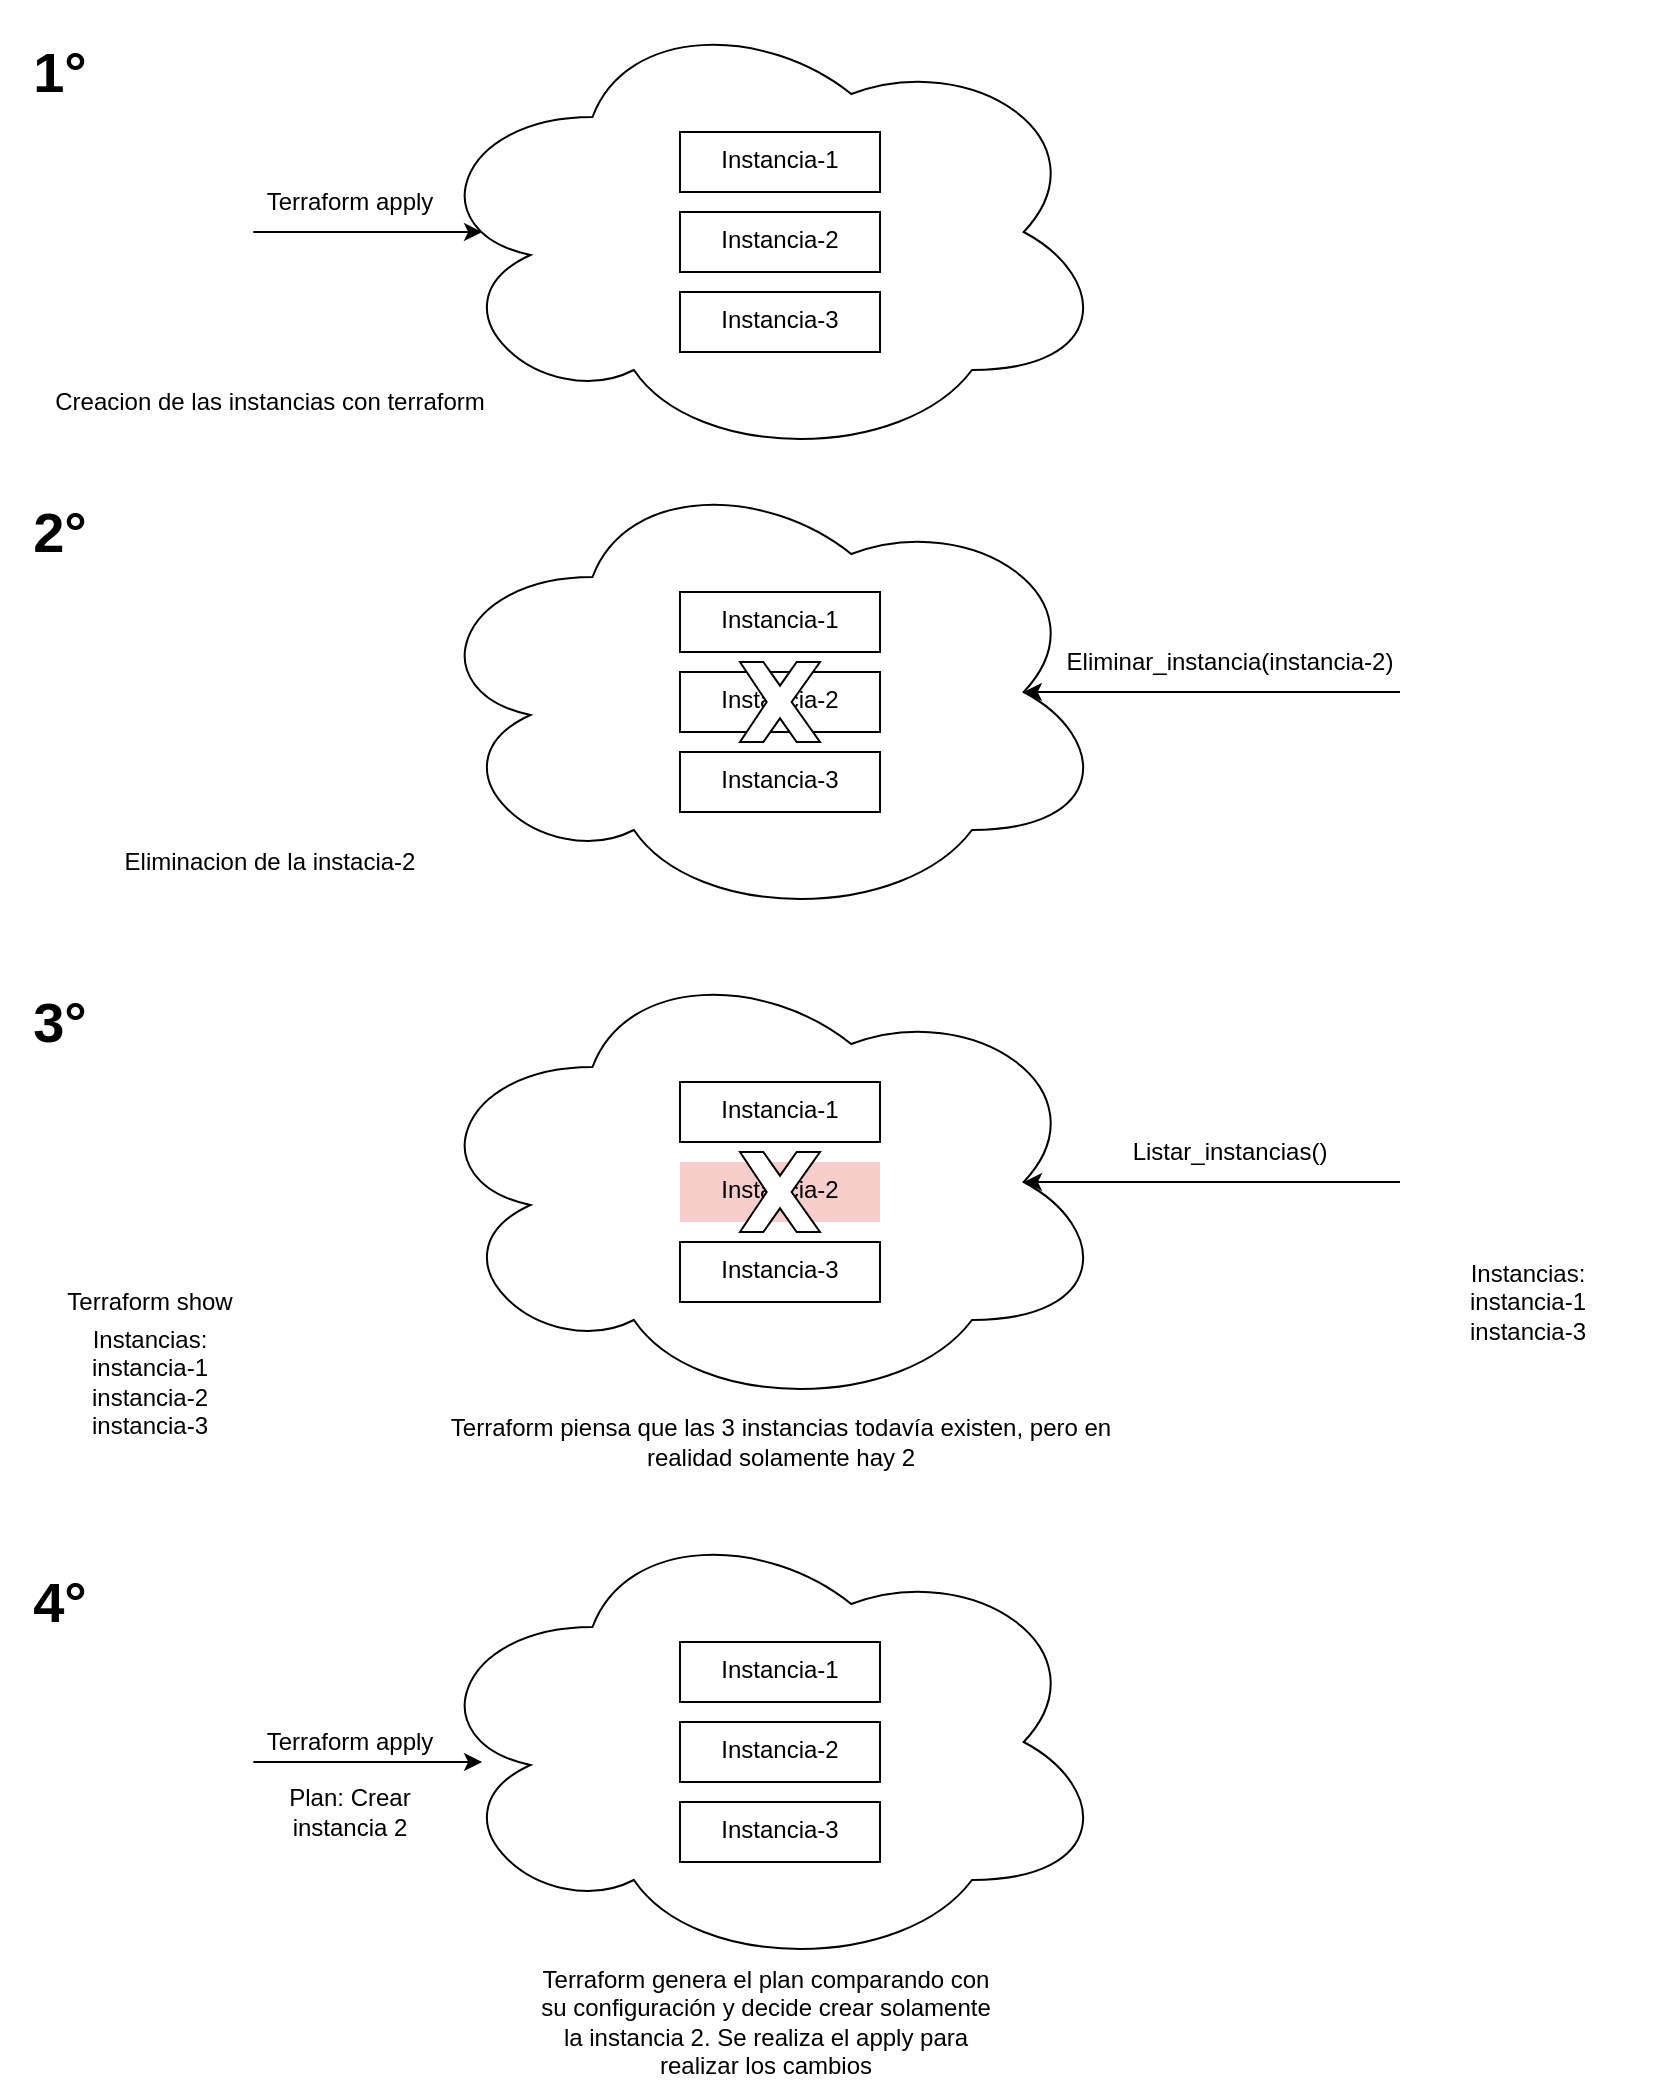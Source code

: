 <mxfile version="24.2.7" type="device">
  <diagram name="Página-1" id="dB7JqkXyVcTINC_SE0mV">
    <mxGraphModel dx="1434" dy="1915" grid="1" gridSize="10" guides="1" tooltips="1" connect="1" arrows="1" fold="1" page="1" pageScale="1" pageWidth="827" pageHeight="1169" math="0" shadow="0">
      <root>
        <mxCell id="0" />
        <mxCell id="1" parent="0" />
        <mxCell id="V6N0SOcj93QmPqJnqtqw-1" value="" style="shape=image;verticalLabelPosition=bottom;labelBackgroundColor=default;verticalAlign=top;aspect=fixed;imageAspect=0;image=https://www.aviator.co/blog/wp-content/uploads/2023/01/terraform.png;" vertex="1" parent="1">
          <mxGeometry x="70" y="-1080" width="106.64" height="80" as="geometry" />
        </mxCell>
        <mxCell id="V6N0SOcj93QmPqJnqtqw-2" value="" style="ellipse;shape=cloud;whiteSpace=wrap;html=1;" vertex="1" parent="1">
          <mxGeometry x="260" y="-1155" width="345" height="230" as="geometry" />
        </mxCell>
        <mxCell id="V6N0SOcj93QmPqJnqtqw-4" value="Instancia-1&lt;div&gt;&lt;br&gt;&lt;/div&gt;" style="html=1;whiteSpace=wrap;verticalAlign=top;" vertex="1" parent="1">
          <mxGeometry x="390" y="-1090" width="100" height="30" as="geometry" />
        </mxCell>
        <mxCell id="V6N0SOcj93QmPqJnqtqw-5" value="Instancia-2&lt;div&gt;&lt;br&gt;&lt;/div&gt;" style="html=1;whiteSpace=wrap;verticalAlign=top;" vertex="1" parent="1">
          <mxGeometry x="390" y="-1050" width="100" height="30" as="geometry" />
        </mxCell>
        <mxCell id="V6N0SOcj93QmPqJnqtqw-6" value="Instancia-3" style="html=1;whiteSpace=wrap;verticalAlign=top;" vertex="1" parent="1">
          <mxGeometry x="390" y="-1010" width="100" height="30" as="geometry" />
        </mxCell>
        <mxCell id="V6N0SOcj93QmPqJnqtqw-7" value="" style="endArrow=classic;html=1;rounded=0;exitX=1;exitY=0.5;exitDx=0;exitDy=0;entryX=0.09;entryY=0.5;entryDx=0;entryDy=0;entryPerimeter=0;" edge="1" parent="1" source="V6N0SOcj93QmPqJnqtqw-1" target="V6N0SOcj93QmPqJnqtqw-2">
          <mxGeometry width="50" height="50" relative="1" as="geometry">
            <mxPoint x="360" y="-1090" as="sourcePoint" />
            <mxPoint x="410" y="-1140" as="targetPoint" />
          </mxGeometry>
        </mxCell>
        <mxCell id="V6N0SOcj93QmPqJnqtqw-8" value="Terraform apply" style="text;html=1;align=center;verticalAlign=middle;whiteSpace=wrap;rounded=0;" vertex="1" parent="1">
          <mxGeometry x="170" y="-1070" width="110" height="30" as="geometry" />
        </mxCell>
        <mxCell id="V6N0SOcj93QmPqJnqtqw-9" value="&lt;b style=&quot;font-size: 28px;&quot;&gt;1°&lt;/b&gt;" style="text;html=1;align=center;verticalAlign=middle;whiteSpace=wrap;rounded=0;fontSize=28;" vertex="1" parent="1">
          <mxGeometry x="50" y="-1140" width="60" height="40" as="geometry" />
        </mxCell>
        <mxCell id="V6N0SOcj93QmPqJnqtqw-10" value="Creacion de las instancias con terraform" style="text;html=1;align=center;verticalAlign=middle;whiteSpace=wrap;rounded=0;" vertex="1" parent="1">
          <mxGeometry x="70" y="-970" width="230" height="30" as="geometry" />
        </mxCell>
        <mxCell id="V6N0SOcj93QmPqJnqtqw-11" value="" style="shape=image;verticalLabelPosition=bottom;labelBackgroundColor=default;verticalAlign=top;aspect=fixed;imageAspect=0;image=https://www.aviator.co/blog/wp-content/uploads/2023/01/terraform.png;" vertex="1" parent="1">
          <mxGeometry x="70" y="-850" width="106.64" height="80" as="geometry" />
        </mxCell>
        <mxCell id="V6N0SOcj93QmPqJnqtqw-12" value="" style="ellipse;shape=cloud;whiteSpace=wrap;html=1;" vertex="1" parent="1">
          <mxGeometry x="260" y="-925" width="345" height="230" as="geometry" />
        </mxCell>
        <mxCell id="V6N0SOcj93QmPqJnqtqw-13" value="Instancia-1&lt;div&gt;&lt;br&gt;&lt;/div&gt;" style="html=1;whiteSpace=wrap;verticalAlign=top;" vertex="1" parent="1">
          <mxGeometry x="390" y="-860" width="100" height="30" as="geometry" />
        </mxCell>
        <mxCell id="V6N0SOcj93QmPqJnqtqw-14" value="Instancia-2&lt;div&gt;&lt;br&gt;&lt;/div&gt;" style="html=1;whiteSpace=wrap;verticalAlign=top;" vertex="1" parent="1">
          <mxGeometry x="390" y="-820" width="100" height="30" as="geometry" />
        </mxCell>
        <mxCell id="V6N0SOcj93QmPqJnqtqw-15" value="Instancia-3" style="html=1;whiteSpace=wrap;verticalAlign=top;" vertex="1" parent="1">
          <mxGeometry x="390" y="-780" width="100" height="30" as="geometry" />
        </mxCell>
        <mxCell id="V6N0SOcj93QmPqJnqtqw-18" value="&lt;b style=&quot;font-size: 28px;&quot;&gt;2°&lt;/b&gt;" style="text;html=1;align=center;verticalAlign=middle;whiteSpace=wrap;rounded=0;fontSize=28;" vertex="1" parent="1">
          <mxGeometry x="50" y="-910" width="60" height="40" as="geometry" />
        </mxCell>
        <mxCell id="V6N0SOcj93QmPqJnqtqw-19" value="Eliminacion de la instacia-2" style="text;html=1;align=center;verticalAlign=middle;whiteSpace=wrap;rounded=0;" vertex="1" parent="1">
          <mxGeometry x="70" y="-740" width="230" height="30" as="geometry" />
        </mxCell>
        <mxCell id="V6N0SOcj93QmPqJnqtqw-21" value="" style="shape=image;html=1;verticalAlign=top;verticalLabelPosition=bottom;labelBackgroundColor=#ffffff;imageAspect=0;aspect=fixed;image=https://cdn4.iconfinder.com/data/icons/scripting-and-programming-languages/512/660277-Python_logo-128.png" vertex="1" parent="1">
          <mxGeometry x="750" y="-874" width="128" height="128" as="geometry" />
        </mxCell>
        <mxCell id="V6N0SOcj93QmPqJnqtqw-22" value="" style="endArrow=classic;html=1;rounded=0;exitX=0;exitY=0.5;exitDx=0;exitDy=0;entryX=0.875;entryY=0.5;entryDx=0;entryDy=0;entryPerimeter=0;" edge="1" parent="1" source="V6N0SOcj93QmPqJnqtqw-21" target="V6N0SOcj93QmPqJnqtqw-12">
          <mxGeometry width="50" height="50" relative="1" as="geometry">
            <mxPoint x="360" y="-790" as="sourcePoint" />
            <mxPoint x="410" y="-840" as="targetPoint" />
          </mxGeometry>
        </mxCell>
        <mxCell id="V6N0SOcj93QmPqJnqtqw-23" value="Eliminar_instancia(instancia-2)" style="text;html=1;align=center;verticalAlign=middle;whiteSpace=wrap;rounded=0;" vertex="1" parent="1">
          <mxGeometry x="580" y="-840" width="170" height="30" as="geometry" />
        </mxCell>
        <mxCell id="V6N0SOcj93QmPqJnqtqw-26" value="" style="verticalLabelPosition=bottom;verticalAlign=top;html=1;shape=mxgraph.basic.x" vertex="1" parent="1">
          <mxGeometry x="420" y="-825" width="40" height="40" as="geometry" />
        </mxCell>
        <mxCell id="V6N0SOcj93QmPqJnqtqw-27" value="" style="shape=image;verticalLabelPosition=bottom;labelBackgroundColor=default;verticalAlign=top;aspect=fixed;imageAspect=0;image=https://www.aviator.co/blog/wp-content/uploads/2023/01/terraform.png;" vertex="1" parent="1">
          <mxGeometry x="70" y="-605" width="106.64" height="80" as="geometry" />
        </mxCell>
        <mxCell id="V6N0SOcj93QmPqJnqtqw-33" value="Terraform show" style="text;html=1;align=center;verticalAlign=middle;whiteSpace=wrap;rounded=0;" vertex="1" parent="1">
          <mxGeometry x="70" y="-520" width="110" height="30" as="geometry" />
        </mxCell>
        <mxCell id="V6N0SOcj93QmPqJnqtqw-34" value="&lt;b style=&quot;font-size: 28px;&quot;&gt;3°&lt;/b&gt;" style="text;html=1;align=center;verticalAlign=middle;whiteSpace=wrap;rounded=0;fontSize=28;" vertex="1" parent="1">
          <mxGeometry x="50" y="-665" width="60" height="40" as="geometry" />
        </mxCell>
        <mxCell id="V6N0SOcj93QmPqJnqtqw-35" value="Terraform piensa que las 3 instancias todavía existen, pero en realidad solamente hay 2" style="text;html=1;align=center;verticalAlign=middle;whiteSpace=wrap;rounded=0;" vertex="1" parent="1">
          <mxGeometry x="258.75" y="-450" width="362.5" height="30" as="geometry" />
        </mxCell>
        <mxCell id="V6N0SOcj93QmPqJnqtqw-36" value="Instancias:&lt;br&gt;instancia-1&lt;div&gt;instancia-2&lt;/div&gt;&lt;div&gt;instancia-3&lt;/div&gt;" style="text;html=1;align=center;verticalAlign=middle;whiteSpace=wrap;rounded=0;" vertex="1" parent="1">
          <mxGeometry x="70" y="-480" width="110" height="30" as="geometry" />
        </mxCell>
        <mxCell id="V6N0SOcj93QmPqJnqtqw-37" value="" style="shape=image;verticalLabelPosition=bottom;labelBackgroundColor=default;verticalAlign=top;aspect=fixed;imageAspect=0;image=https://www.aviator.co/blog/wp-content/uploads/2023/01/terraform.png;" vertex="1" parent="1">
          <mxGeometry x="70" y="-315" width="106.64" height="80" as="geometry" />
        </mxCell>
        <mxCell id="V6N0SOcj93QmPqJnqtqw-41" value="" style="endArrow=classic;html=1;rounded=0;exitX=1;exitY=0.5;exitDx=0;exitDy=0;entryX=0.09;entryY=0.5;entryDx=0;entryDy=0;entryPerimeter=0;" edge="1" parent="1" source="V6N0SOcj93QmPqJnqtqw-37">
          <mxGeometry width="50" height="50" relative="1" as="geometry">
            <mxPoint x="360" y="-325" as="sourcePoint" />
            <mxPoint x="291.05" y="-275" as="targetPoint" />
          </mxGeometry>
        </mxCell>
        <mxCell id="V6N0SOcj93QmPqJnqtqw-42" value="Terraform apply" style="text;html=1;align=center;verticalAlign=middle;whiteSpace=wrap;rounded=0;" vertex="1" parent="1">
          <mxGeometry x="170" y="-300" width="110" height="30" as="geometry" />
        </mxCell>
        <mxCell id="V6N0SOcj93QmPqJnqtqw-43" value="&lt;b style=&quot;font-size: 28px;&quot;&gt;4°&lt;/b&gt;" style="text;html=1;align=center;verticalAlign=middle;whiteSpace=wrap;rounded=0;fontSize=28;" vertex="1" parent="1">
          <mxGeometry x="50" y="-375" width="60" height="40" as="geometry" />
        </mxCell>
        <mxCell id="V6N0SOcj93QmPqJnqtqw-44" value="Terraform genera el plan comparando con su configuración y decide crear solamente la instancia 2. Se realiza el apply para realizar los cambios" style="text;html=1;align=center;verticalAlign=middle;whiteSpace=wrap;rounded=0;" vertex="1" parent="1">
          <mxGeometry x="317.5" y="-160" width="230" height="30" as="geometry" />
        </mxCell>
        <mxCell id="V6N0SOcj93QmPqJnqtqw-45" value="Plan: Crear instancia 2" style="text;html=1;align=center;verticalAlign=middle;whiteSpace=wrap;rounded=0;" vertex="1" parent="1">
          <mxGeometry x="170" y="-265" width="110" height="30" as="geometry" />
        </mxCell>
        <mxCell id="V6N0SOcj93QmPqJnqtqw-51" value="" style="ellipse;shape=cloud;whiteSpace=wrap;html=1;" vertex="1" parent="1">
          <mxGeometry x="260" y="-680" width="345" height="230" as="geometry" />
        </mxCell>
        <mxCell id="V6N0SOcj93QmPqJnqtqw-52" value="Instancia-1&lt;div&gt;&lt;br&gt;&lt;/div&gt;" style="html=1;whiteSpace=wrap;verticalAlign=top;" vertex="1" parent="1">
          <mxGeometry x="390" y="-615" width="100" height="30" as="geometry" />
        </mxCell>
        <mxCell id="V6N0SOcj93QmPqJnqtqw-53" value="Instancia-2&lt;div&gt;&lt;br&gt;&lt;/div&gt;" style="html=1;whiteSpace=wrap;verticalAlign=top;fillColor=#f8cecc;strokeColor=none;dashed=1;" vertex="1" parent="1">
          <mxGeometry x="390" y="-575" width="100" height="30" as="geometry" />
        </mxCell>
        <mxCell id="V6N0SOcj93QmPqJnqtqw-54" value="Instancia-3" style="html=1;whiteSpace=wrap;verticalAlign=top;" vertex="1" parent="1">
          <mxGeometry x="390" y="-535" width="100" height="30" as="geometry" />
        </mxCell>
        <mxCell id="V6N0SOcj93QmPqJnqtqw-59" value="" style="shape=image;html=1;verticalAlign=top;verticalLabelPosition=bottom;labelBackgroundColor=#ffffff;imageAspect=0;aspect=fixed;image=https://cdn4.iconfinder.com/data/icons/scripting-and-programming-languages/512/660277-Python_logo-128.png" vertex="1" parent="1">
          <mxGeometry x="750" y="-629" width="128" height="128" as="geometry" />
        </mxCell>
        <mxCell id="V6N0SOcj93QmPqJnqtqw-60" value="" style="endArrow=classic;html=1;rounded=0;exitX=0;exitY=0.5;exitDx=0;exitDy=0;entryX=0.875;entryY=0.5;entryDx=0;entryDy=0;entryPerimeter=0;" edge="1" parent="1" source="V6N0SOcj93QmPqJnqtqw-59">
          <mxGeometry width="50" height="50" relative="1" as="geometry">
            <mxPoint x="360" y="-545" as="sourcePoint" />
            <mxPoint x="562" y="-565" as="targetPoint" />
          </mxGeometry>
        </mxCell>
        <mxCell id="V6N0SOcj93QmPqJnqtqw-61" value="Listar_instancias()" style="text;html=1;align=center;verticalAlign=middle;whiteSpace=wrap;rounded=0;" vertex="1" parent="1">
          <mxGeometry x="580" y="-595" width="170" height="30" as="geometry" />
        </mxCell>
        <mxCell id="V6N0SOcj93QmPqJnqtqw-62" value="" style="verticalLabelPosition=bottom;verticalAlign=top;html=1;shape=mxgraph.basic.x" vertex="1" parent="1">
          <mxGeometry x="420" y="-580" width="40" height="40" as="geometry" />
        </mxCell>
        <mxCell id="V6N0SOcj93QmPqJnqtqw-63" value="Instancias:&lt;br&gt;instancia-1&lt;div&gt;instancia-3&lt;/div&gt;" style="text;html=1;align=center;verticalAlign=middle;whiteSpace=wrap;rounded=0;" vertex="1" parent="1">
          <mxGeometry x="759" y="-520" width="110" height="30" as="geometry" />
        </mxCell>
        <mxCell id="V6N0SOcj93QmPqJnqtqw-65" value="" style="ellipse;shape=cloud;whiteSpace=wrap;html=1;" vertex="1" parent="1">
          <mxGeometry x="260" y="-400" width="345" height="230" as="geometry" />
        </mxCell>
        <mxCell id="V6N0SOcj93QmPqJnqtqw-66" value="Instancia-1&lt;div&gt;&lt;br&gt;&lt;/div&gt;" style="html=1;whiteSpace=wrap;verticalAlign=top;" vertex="1" parent="1">
          <mxGeometry x="390" y="-335" width="100" height="30" as="geometry" />
        </mxCell>
        <mxCell id="V6N0SOcj93QmPqJnqtqw-67" value="Instancia-2&lt;div&gt;&lt;br&gt;&lt;/div&gt;" style="html=1;whiteSpace=wrap;verticalAlign=top;" vertex="1" parent="1">
          <mxGeometry x="390" y="-295" width="100" height="30" as="geometry" />
        </mxCell>
        <mxCell id="V6N0SOcj93QmPqJnqtqw-68" value="Instancia-3" style="html=1;whiteSpace=wrap;verticalAlign=top;" vertex="1" parent="1">
          <mxGeometry x="390" y="-255" width="100" height="30" as="geometry" />
        </mxCell>
      </root>
    </mxGraphModel>
  </diagram>
</mxfile>
